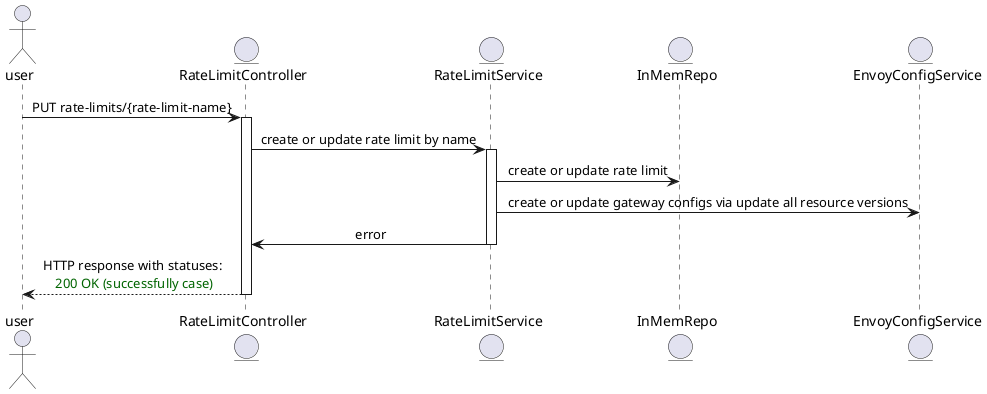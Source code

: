 @startuml

skinparam sequenceMessageAlign center

actor user

entity RateLimitController
entity RateLimitService
entity InMemRepo

entity EnvoyConfigService

user -> RateLimitController : PUT rate-limits/{rate-limit-name}

activate RateLimitController
    RateLimitController -> RateLimitService : create or update rate limit by name
    activate RateLimitService
        RateLimitService -> InMemRepo : create or update rate limit
        RateLimitService -> EnvoyConfigService : create or update gateway configs via update all resource versions


        RateLimitService -> RateLimitController : error
    deactivate RateLimitService

    user <-- RateLimitController : HTTP response with statuses: \n<color DARKGREEN>200 OK (successfully case)</color>
deactivate RateLimitController

@enduml
